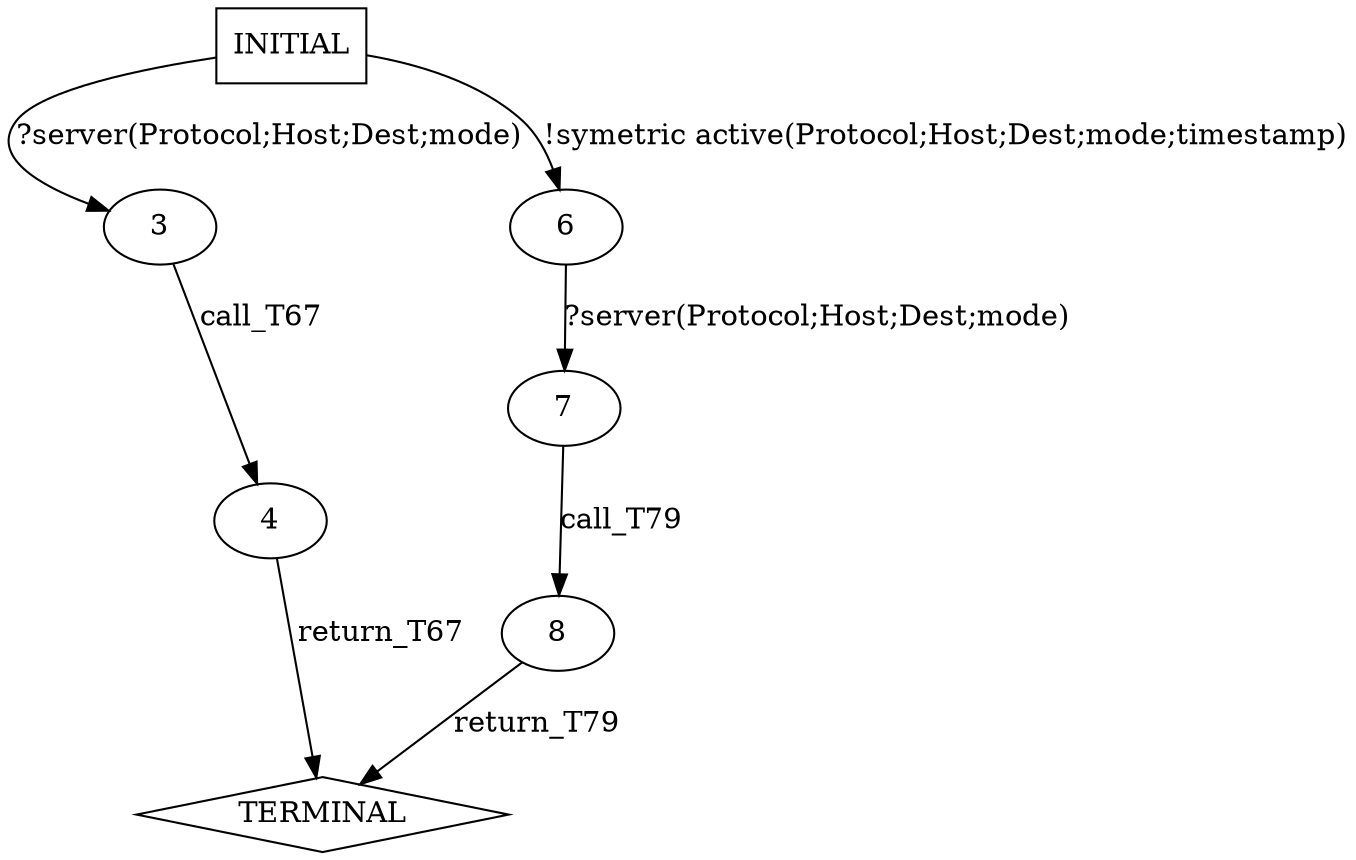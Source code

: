 digraph G {
  0 [label="INITIAL",shape=box];
  1 [label="TERMINAL",shape=diamond];
  3 [label="3"];
  4 [label="4"];
  6 [label="6"];
  7 [label="7"];
  8 [label="8"];
0->3 [label="?server(Protocol;Host;Dest;mode)"];
3->4 [label="call_T67"];
4->1 [label="return_T67"];
0->6 [label="!symetric active(Protocol;Host;Dest;mode;timestamp)"];
6->7 [label="?server(Protocol;Host;Dest;mode)"];
7->8 [label="call_T79"];
8->1 [label="return_T79"];
}

